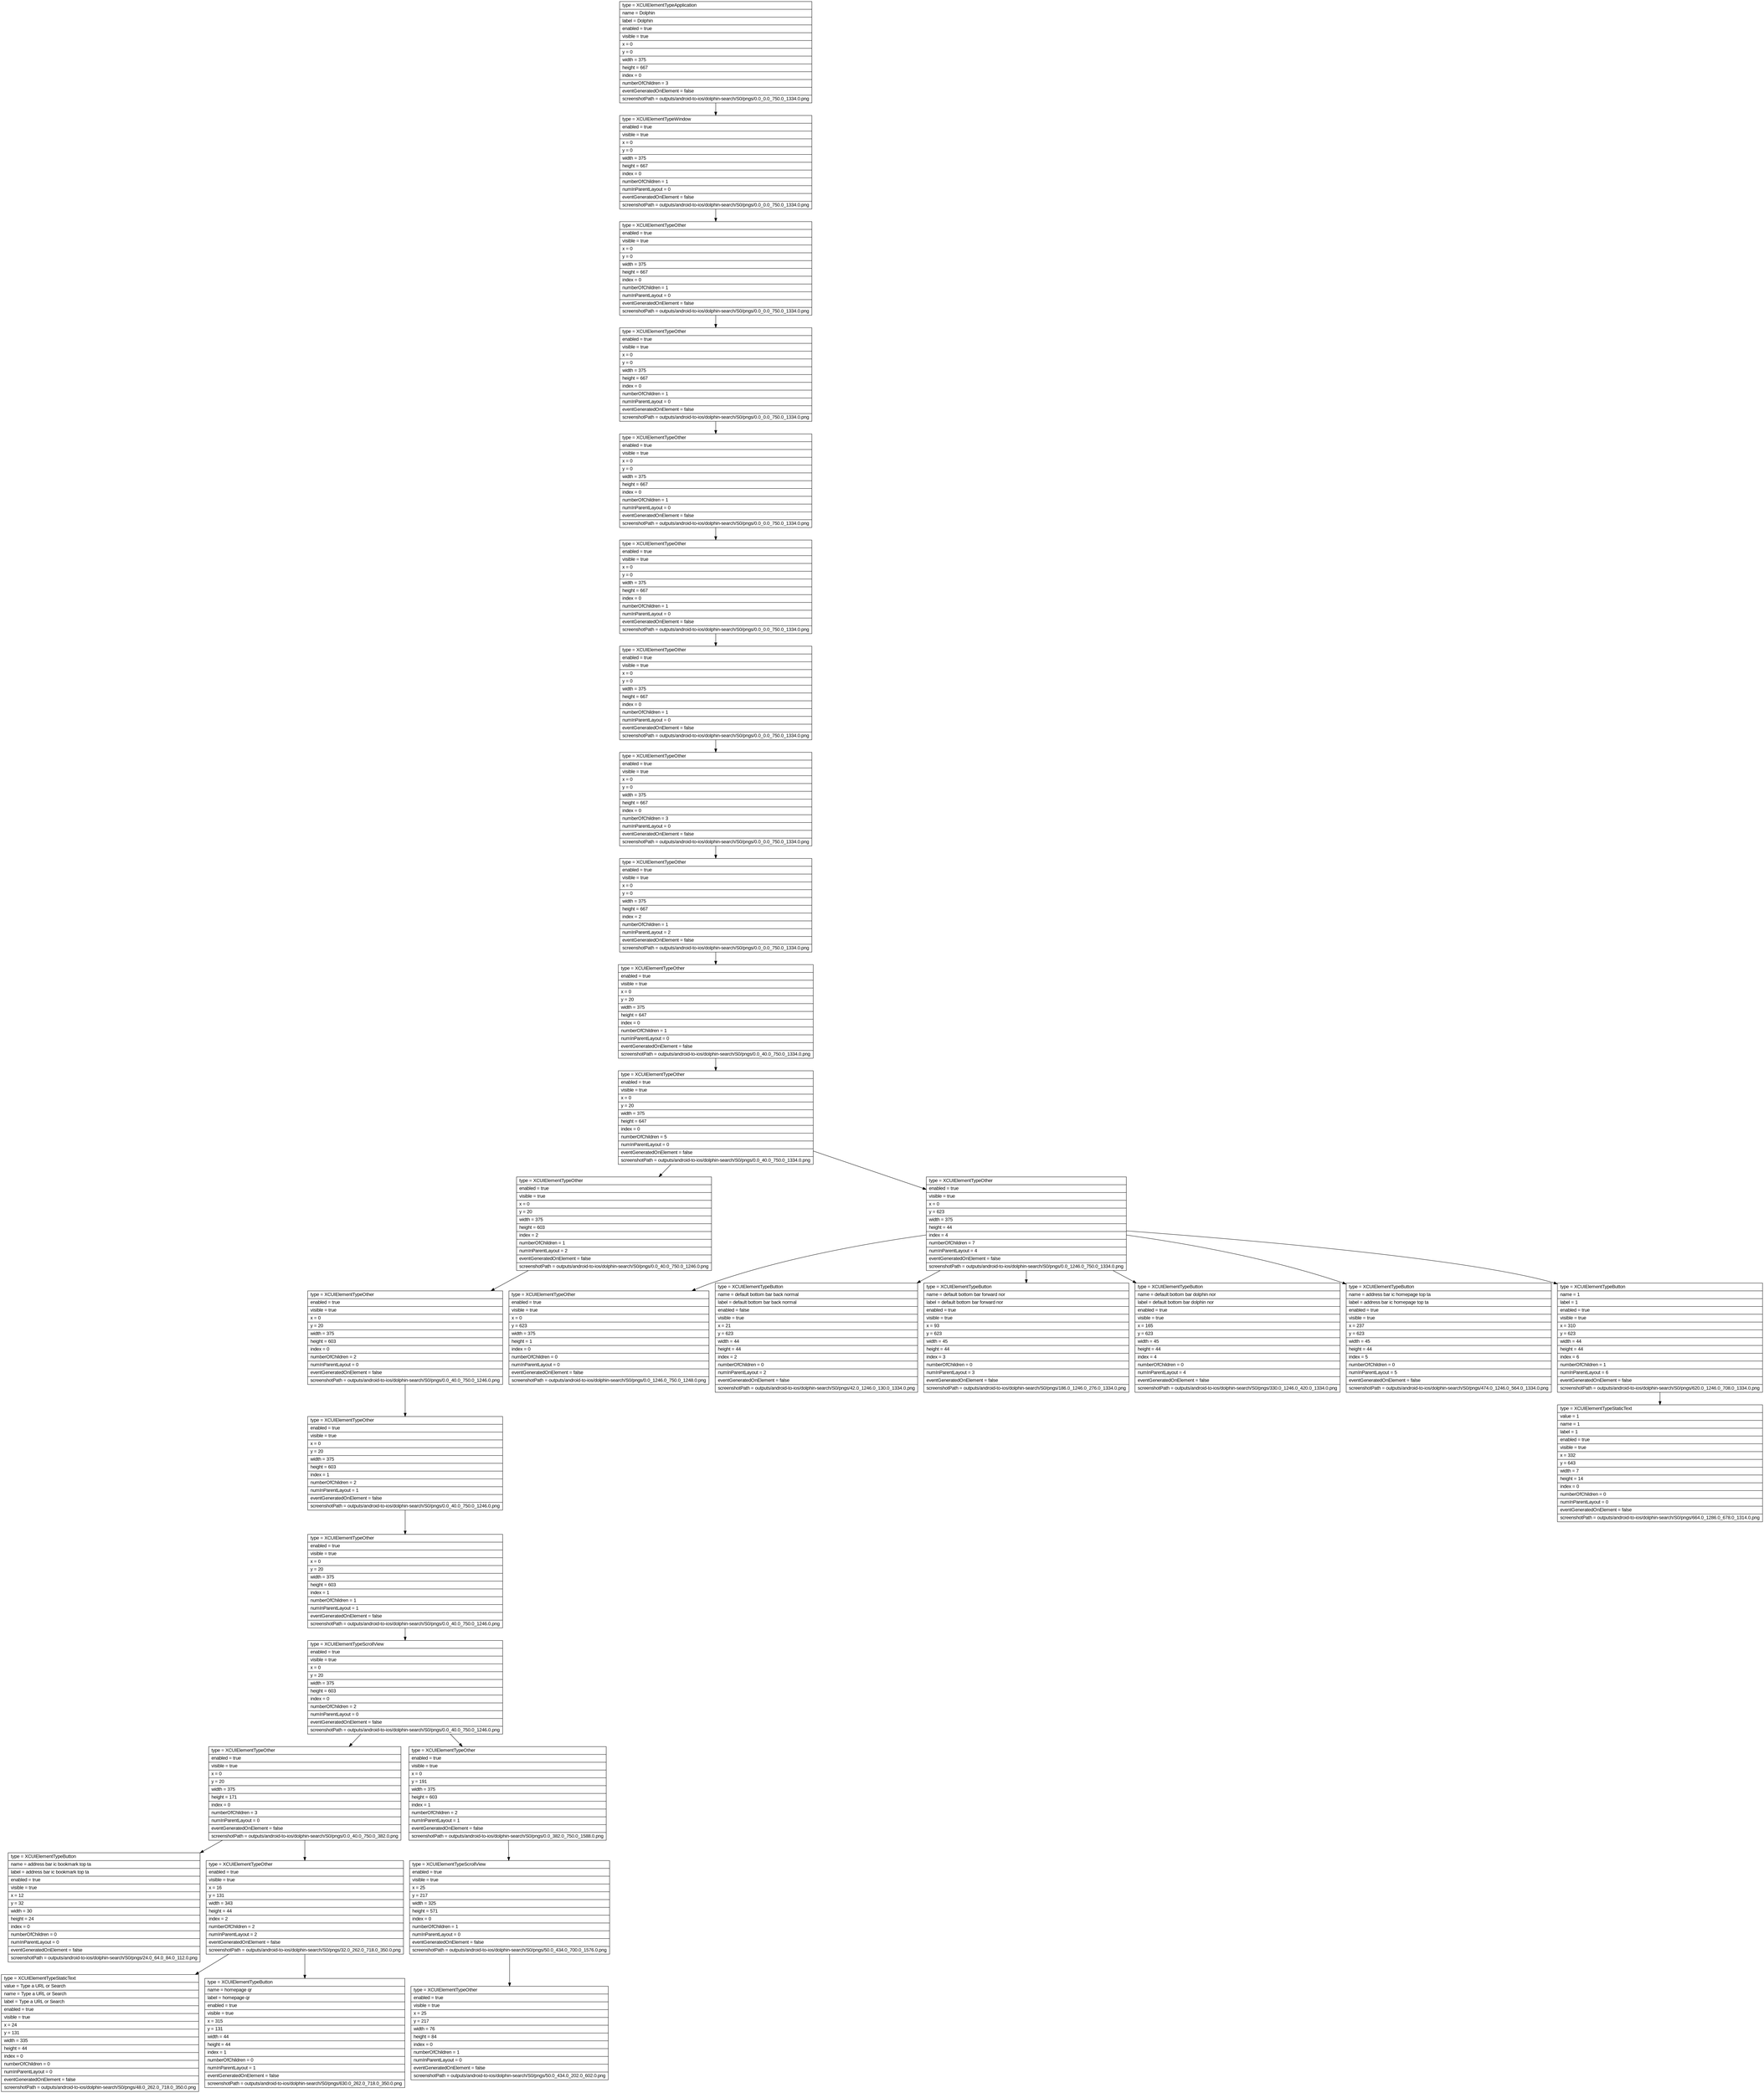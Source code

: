 digraph Layout {

	node [shape=record fontname=Arial];

	0	[label="{type = XCUIElementTypeApplication\l|name = Dolphin\l|label = Dolphin\l|enabled = true\l|visible = true\l|x = 0\l|y = 0\l|width = 375\l|height = 667\l|index = 0\l|numberOfChildren = 3\l|eventGeneratedOnElement = false \l|screenshotPath = outputs/android-to-ios/dolphin-search/S0/pngs/0.0_0.0_750.0_1334.0.png\l}"]
	1	[label="{type = XCUIElementTypeWindow\l|enabled = true\l|visible = true\l|x = 0\l|y = 0\l|width = 375\l|height = 667\l|index = 0\l|numberOfChildren = 1\l|numInParentLayout = 0\l|eventGeneratedOnElement = false \l|screenshotPath = outputs/android-to-ios/dolphin-search/S0/pngs/0.0_0.0_750.0_1334.0.png\l}"]
	2	[label="{type = XCUIElementTypeOther\l|enabled = true\l|visible = true\l|x = 0\l|y = 0\l|width = 375\l|height = 667\l|index = 0\l|numberOfChildren = 1\l|numInParentLayout = 0\l|eventGeneratedOnElement = false \l|screenshotPath = outputs/android-to-ios/dolphin-search/S0/pngs/0.0_0.0_750.0_1334.0.png\l}"]
	3	[label="{type = XCUIElementTypeOther\l|enabled = true\l|visible = true\l|x = 0\l|y = 0\l|width = 375\l|height = 667\l|index = 0\l|numberOfChildren = 1\l|numInParentLayout = 0\l|eventGeneratedOnElement = false \l|screenshotPath = outputs/android-to-ios/dolphin-search/S0/pngs/0.0_0.0_750.0_1334.0.png\l}"]
	4	[label="{type = XCUIElementTypeOther\l|enabled = true\l|visible = true\l|x = 0\l|y = 0\l|width = 375\l|height = 667\l|index = 0\l|numberOfChildren = 1\l|numInParentLayout = 0\l|eventGeneratedOnElement = false \l|screenshotPath = outputs/android-to-ios/dolphin-search/S0/pngs/0.0_0.0_750.0_1334.0.png\l}"]
	5	[label="{type = XCUIElementTypeOther\l|enabled = true\l|visible = true\l|x = 0\l|y = 0\l|width = 375\l|height = 667\l|index = 0\l|numberOfChildren = 1\l|numInParentLayout = 0\l|eventGeneratedOnElement = false \l|screenshotPath = outputs/android-to-ios/dolphin-search/S0/pngs/0.0_0.0_750.0_1334.0.png\l}"]
	6	[label="{type = XCUIElementTypeOther\l|enabled = true\l|visible = true\l|x = 0\l|y = 0\l|width = 375\l|height = 667\l|index = 0\l|numberOfChildren = 1\l|numInParentLayout = 0\l|eventGeneratedOnElement = false \l|screenshotPath = outputs/android-to-ios/dolphin-search/S0/pngs/0.0_0.0_750.0_1334.0.png\l}"]
	7	[label="{type = XCUIElementTypeOther\l|enabled = true\l|visible = true\l|x = 0\l|y = 0\l|width = 375\l|height = 667\l|index = 0\l|numberOfChildren = 3\l|numInParentLayout = 0\l|eventGeneratedOnElement = false \l|screenshotPath = outputs/android-to-ios/dolphin-search/S0/pngs/0.0_0.0_750.0_1334.0.png\l}"]
	8	[label="{type = XCUIElementTypeOther\l|enabled = true\l|visible = true\l|x = 0\l|y = 0\l|width = 375\l|height = 667\l|index = 2\l|numberOfChildren = 1\l|numInParentLayout = 2\l|eventGeneratedOnElement = false \l|screenshotPath = outputs/android-to-ios/dolphin-search/S0/pngs/0.0_0.0_750.0_1334.0.png\l}"]
	9	[label="{type = XCUIElementTypeOther\l|enabled = true\l|visible = true\l|x = 0\l|y = 20\l|width = 375\l|height = 647\l|index = 0\l|numberOfChildren = 1\l|numInParentLayout = 0\l|eventGeneratedOnElement = false \l|screenshotPath = outputs/android-to-ios/dolphin-search/S0/pngs/0.0_40.0_750.0_1334.0.png\l}"]
	10	[label="{type = XCUIElementTypeOther\l|enabled = true\l|visible = true\l|x = 0\l|y = 20\l|width = 375\l|height = 647\l|index = 0\l|numberOfChildren = 5\l|numInParentLayout = 0\l|eventGeneratedOnElement = false \l|screenshotPath = outputs/android-to-ios/dolphin-search/S0/pngs/0.0_40.0_750.0_1334.0.png\l}"]
	11	[label="{type = XCUIElementTypeOther\l|enabled = true\l|visible = true\l|x = 0\l|y = 20\l|width = 375\l|height = 603\l|index = 2\l|numberOfChildren = 1\l|numInParentLayout = 2\l|eventGeneratedOnElement = false \l|screenshotPath = outputs/android-to-ios/dolphin-search/S0/pngs/0.0_40.0_750.0_1246.0.png\l}"]
	12	[label="{type = XCUIElementTypeOther\l|enabled = true\l|visible = true\l|x = 0\l|y = 623\l|width = 375\l|height = 44\l|index = 4\l|numberOfChildren = 7\l|numInParentLayout = 4\l|eventGeneratedOnElement = false \l|screenshotPath = outputs/android-to-ios/dolphin-search/S0/pngs/0.0_1246.0_750.0_1334.0.png\l}"]
	13	[label="{type = XCUIElementTypeOther\l|enabled = true\l|visible = true\l|x = 0\l|y = 20\l|width = 375\l|height = 603\l|index = 0\l|numberOfChildren = 2\l|numInParentLayout = 0\l|eventGeneratedOnElement = false \l|screenshotPath = outputs/android-to-ios/dolphin-search/S0/pngs/0.0_40.0_750.0_1246.0.png\l}"]
	14	[label="{type = XCUIElementTypeOther\l|enabled = true\l|visible = true\l|x = 0\l|y = 623\l|width = 375\l|height = 1\l|index = 0\l|numberOfChildren = 0\l|numInParentLayout = 0\l|eventGeneratedOnElement = false \l|screenshotPath = outputs/android-to-ios/dolphin-search/S0/pngs/0.0_1246.0_750.0_1248.0.png\l}"]
	15	[label="{type = XCUIElementTypeButton\l|name = default bottom bar back normal\l|label = default bottom bar back normal\l|enabled = false\l|visible = true\l|x = 21\l|y = 623\l|width = 44\l|height = 44\l|index = 2\l|numberOfChildren = 0\l|numInParentLayout = 2\l|eventGeneratedOnElement = false \l|screenshotPath = outputs/android-to-ios/dolphin-search/S0/pngs/42.0_1246.0_130.0_1334.0.png\l}"]
	16	[label="{type = XCUIElementTypeButton\l|name = default bottom bar forward nor\l|label = default bottom bar forward nor\l|enabled = true\l|visible = true\l|x = 93\l|y = 623\l|width = 45\l|height = 44\l|index = 3\l|numberOfChildren = 0\l|numInParentLayout = 3\l|eventGeneratedOnElement = false \l|screenshotPath = outputs/android-to-ios/dolphin-search/S0/pngs/186.0_1246.0_276.0_1334.0.png\l}"]
	17	[label="{type = XCUIElementTypeButton\l|name = default bottom bar dolphin nor\l|label = default bottom bar dolphin nor\l|enabled = true\l|visible = true\l|x = 165\l|y = 623\l|width = 45\l|height = 44\l|index = 4\l|numberOfChildren = 0\l|numInParentLayout = 4\l|eventGeneratedOnElement = false \l|screenshotPath = outputs/android-to-ios/dolphin-search/S0/pngs/330.0_1246.0_420.0_1334.0.png\l}"]
	18	[label="{type = XCUIElementTypeButton\l|name = address bar ic homepage top ta\l|label = address bar ic homepage top ta\l|enabled = true\l|visible = true\l|x = 237\l|y = 623\l|width = 45\l|height = 44\l|index = 5\l|numberOfChildren = 0\l|numInParentLayout = 5\l|eventGeneratedOnElement = false \l|screenshotPath = outputs/android-to-ios/dolphin-search/S0/pngs/474.0_1246.0_564.0_1334.0.png\l}"]
	19	[label="{type = XCUIElementTypeButton\l|name = 1\l|label = 1\l|enabled = true\l|visible = true\l|x = 310\l|y = 623\l|width = 44\l|height = 44\l|index = 6\l|numberOfChildren = 1\l|numInParentLayout = 6\l|eventGeneratedOnElement = false \l|screenshotPath = outputs/android-to-ios/dolphin-search/S0/pngs/620.0_1246.0_708.0_1334.0.png\l}"]
	20	[label="{type = XCUIElementTypeOther\l|enabled = true\l|visible = true\l|x = 0\l|y = 20\l|width = 375\l|height = 603\l|index = 1\l|numberOfChildren = 2\l|numInParentLayout = 1\l|eventGeneratedOnElement = false \l|screenshotPath = outputs/android-to-ios/dolphin-search/S0/pngs/0.0_40.0_750.0_1246.0.png\l}"]
	21	[label="{type = XCUIElementTypeStaticText\l|value = 1\l|name = 1\l|label = 1\l|enabled = true\l|visible = true\l|x = 332\l|y = 643\l|width = 7\l|height = 14\l|index = 0\l|numberOfChildren = 0\l|numInParentLayout = 0\l|eventGeneratedOnElement = false \l|screenshotPath = outputs/android-to-ios/dolphin-search/S0/pngs/664.0_1286.0_678.0_1314.0.png\l}"]
	22	[label="{type = XCUIElementTypeOther\l|enabled = true\l|visible = true\l|x = 0\l|y = 20\l|width = 375\l|height = 603\l|index = 1\l|numberOfChildren = 1\l|numInParentLayout = 1\l|eventGeneratedOnElement = false \l|screenshotPath = outputs/android-to-ios/dolphin-search/S0/pngs/0.0_40.0_750.0_1246.0.png\l}"]
	23	[label="{type = XCUIElementTypeScrollView\l|enabled = true\l|visible = true\l|x = 0\l|y = 20\l|width = 375\l|height = 603\l|index = 0\l|numberOfChildren = 2\l|numInParentLayout = 0\l|eventGeneratedOnElement = false \l|screenshotPath = outputs/android-to-ios/dolphin-search/S0/pngs/0.0_40.0_750.0_1246.0.png\l}"]
	24	[label="{type = XCUIElementTypeOther\l|enabled = true\l|visible = true\l|x = 0\l|y = 20\l|width = 375\l|height = 171\l|index = 0\l|numberOfChildren = 3\l|numInParentLayout = 0\l|eventGeneratedOnElement = false \l|screenshotPath = outputs/android-to-ios/dolphin-search/S0/pngs/0.0_40.0_750.0_382.0.png\l}"]
	25	[label="{type = XCUIElementTypeOther\l|enabled = true\l|visible = true\l|x = 0\l|y = 191\l|width = 375\l|height = 603\l|index = 1\l|numberOfChildren = 2\l|numInParentLayout = 1\l|eventGeneratedOnElement = false \l|screenshotPath = outputs/android-to-ios/dolphin-search/S0/pngs/0.0_382.0_750.0_1588.0.png\l}"]
	26	[label="{type = XCUIElementTypeButton\l|name = address bar ic bookmark top ta\l|label = address bar ic bookmark top ta\l|enabled = true\l|visible = true\l|x = 12\l|y = 32\l|width = 30\l|height = 24\l|index = 0\l|numberOfChildren = 0\l|numInParentLayout = 0\l|eventGeneratedOnElement = false \l|screenshotPath = outputs/android-to-ios/dolphin-search/S0/pngs/24.0_64.0_84.0_112.0.png\l}"]
	27	[label="{type = XCUIElementTypeOther\l|enabled = true\l|visible = true\l|x = 16\l|y = 131\l|width = 343\l|height = 44\l|index = 2\l|numberOfChildren = 2\l|numInParentLayout = 2\l|eventGeneratedOnElement = false \l|screenshotPath = outputs/android-to-ios/dolphin-search/S0/pngs/32.0_262.0_718.0_350.0.png\l}"]
	28	[label="{type = XCUIElementTypeScrollView\l|enabled = true\l|visible = true\l|x = 25\l|y = 217\l|width = 325\l|height = 571\l|index = 0\l|numberOfChildren = 1\l|numInParentLayout = 0\l|eventGeneratedOnElement = false \l|screenshotPath = outputs/android-to-ios/dolphin-search/S0/pngs/50.0_434.0_700.0_1576.0.png\l}"]
	29	[label="{type = XCUIElementTypeStaticText\l|value = Type a URL or Search\l|name = Type a URL or Search\l|label = Type a URL or Search\l|enabled = true\l|visible = true\l|x = 24\l|y = 131\l|width = 335\l|height = 44\l|index = 0\l|numberOfChildren = 0\l|numInParentLayout = 0\l|eventGeneratedOnElement = false \l|screenshotPath = outputs/android-to-ios/dolphin-search/S0/pngs/48.0_262.0_718.0_350.0.png\l}"]
	30	[label="{type = XCUIElementTypeButton\l|name = homepage qr\l|label = homepage qr\l|enabled = true\l|visible = true\l|x = 315\l|y = 131\l|width = 44\l|height = 44\l|index = 1\l|numberOfChildren = 0\l|numInParentLayout = 1\l|eventGeneratedOnElement = false \l|screenshotPath = outputs/android-to-ios/dolphin-search/S0/pngs/630.0_262.0_718.0_350.0.png\l}"]
	31	[label="{type = XCUIElementTypeOther\l|enabled = true\l|visible = true\l|x = 25\l|y = 217\l|width = 76\l|height = 84\l|index = 0\l|numberOfChildren = 1\l|numInParentLayout = 0\l|eventGeneratedOnElement = false \l|screenshotPath = outputs/android-to-ios/dolphin-search/S0/pngs/50.0_434.0_202.0_602.0.png\l}"]


	0 -> 1
	1 -> 2
	2 -> 3
	3 -> 4
	4 -> 5
	5 -> 6
	6 -> 7
	7 -> 8
	8 -> 9
	9 -> 10
	10 -> 11
	10 -> 12
	11 -> 13
	12 -> 14
	12 -> 15
	12 -> 16
	12 -> 17
	12 -> 18
	12 -> 19
	13 -> 20
	19 -> 21
	20 -> 22
	22 -> 23
	23 -> 24
	23 -> 25
	24 -> 26
	24 -> 27
	25 -> 28
	27 -> 29
	27 -> 30
	28 -> 31


}